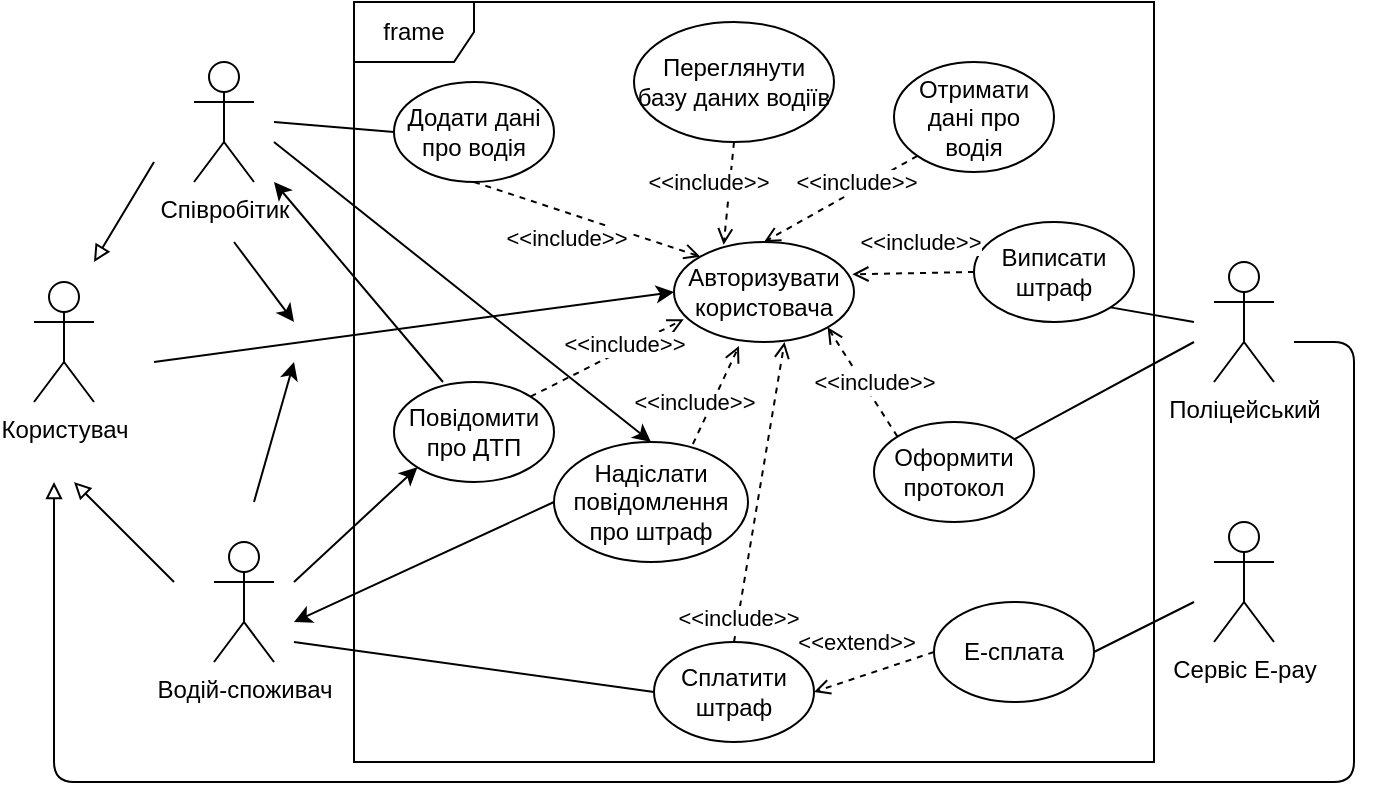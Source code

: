<mxfile version="20.3.0" type="device"><diagram id="FDd4YQc1e4MrZcSBDUj9" name="Страница 1"><mxGraphModel dx="786" dy="417" grid="1" gridSize="10" guides="1" tooltips="1" connect="1" arrows="1" fold="1" page="1" pageScale="1" pageWidth="827" pageHeight="1169" math="0" shadow="0"><root><mxCell id="0"/><mxCell id="1" parent="0"/><mxCell id="LyLvpFYDgCqZh65iZoA7-15" value="frame" style="shape=umlFrame;whiteSpace=wrap;html=1;" parent="1" vertex="1"><mxGeometry x="190" y="140" width="400" height="380" as="geometry"/></mxCell><mxCell id="LyLvpFYDgCqZh65iZoA7-2" value="Користувач" style="shape=umlActor;verticalLabelPosition=bottom;verticalAlign=top;html=1;outlineConnect=0;" parent="1" vertex="1"><mxGeometry x="30" y="280" width="30" height="60" as="geometry"/></mxCell><mxCell id="LyLvpFYDgCqZh65iZoA7-3" value="Співробітик" style="shape=umlActor;verticalLabelPosition=bottom;verticalAlign=top;html=1;outlineConnect=0;" parent="1" vertex="1"><mxGeometry x="110" y="170" width="30" height="60" as="geometry"/></mxCell><mxCell id="LyLvpFYDgCqZh65iZoA7-4" value="Водій-споживач" style="shape=umlActor;verticalLabelPosition=bottom;verticalAlign=top;html=1;outlineConnect=0;" parent="1" vertex="1"><mxGeometry x="120" y="410" width="30" height="60" as="geometry"/></mxCell><mxCell id="LyLvpFYDgCqZh65iZoA7-5" value="Поліцейський" style="shape=umlActor;verticalLabelPosition=bottom;verticalAlign=top;html=1;outlineConnect=0;" parent="1" vertex="1"><mxGeometry x="620" y="270" width="30" height="60" as="geometry"/></mxCell><mxCell id="LyLvpFYDgCqZh65iZoA7-7" value="Переглянути базу даних водіїв" style="ellipse;whiteSpace=wrap;html=1;" parent="1" vertex="1"><mxGeometry x="330" y="150" width="100" height="60" as="geometry"/></mxCell><mxCell id="LyLvpFYDgCqZh65iZoA7-8" value="&lt;font style=&quot;vertical-align: inherit;&quot;&gt;&lt;font style=&quot;vertical-align: inherit;&quot;&gt;Сплатити штраф&lt;/font&gt;&lt;/font&gt;" style="ellipse;whiteSpace=wrap;html=1;" parent="1" vertex="1"><mxGeometry x="340" y="460" width="80" height="50" as="geometry"/></mxCell><mxCell id="LyLvpFYDgCqZh65iZoA7-9" value="Авторизувати користовача" style="ellipse;whiteSpace=wrap;html=1;" parent="1" vertex="1"><mxGeometry x="350" y="260" width="90" height="50" as="geometry"/></mxCell><mxCell id="LyLvpFYDgCqZh65iZoA7-17" value="" style="endArrow=block;html=1;endFill=0;" parent="1" edge="1"><mxGeometry width="50" height="50" relative="1" as="geometry"><mxPoint x="100" y="430" as="sourcePoint"/><mxPoint x="50" y="380" as="targetPoint"/></mxGeometry></mxCell><mxCell id="LyLvpFYDgCqZh65iZoA7-18" value="" style="endArrow=block;html=1;endFill=0;" parent="1" edge="1"><mxGeometry width="50" height="50" relative="1" as="geometry"><mxPoint x="90" y="220" as="sourcePoint"/><mxPoint x="60" y="270" as="targetPoint"/></mxGeometry></mxCell><mxCell id="LyLvpFYDgCqZh65iZoA7-19" value="" style="endArrow=none;html=1;entryX=0;entryY=0.5;entryDx=0;entryDy=0;endFill=0;" parent="1" target="LyLvpFYDgCqZh65iZoA7-8" edge="1"><mxGeometry width="50" height="50" relative="1" as="geometry"><mxPoint x="160" y="460" as="sourcePoint"/><mxPoint x="100" y="30" as="targetPoint"/><Array as="points"/></mxGeometry></mxCell><mxCell id="LyLvpFYDgCqZh65iZoA7-22" value="Додати дані про водія" style="ellipse;whiteSpace=wrap;html=1;" parent="1" vertex="1"><mxGeometry x="210" y="180" width="80" height="50" as="geometry"/></mxCell><mxCell id="LyLvpFYDgCqZh65iZoA7-25" value="Надіслати повідомлення про штраф" style="ellipse;whiteSpace=wrap;html=1;" parent="1" vertex="1"><mxGeometry x="290" y="360" width="97" height="60" as="geometry"/></mxCell><mxCell id="LyLvpFYDgCqZh65iZoA7-26" value="Отримати дані про водія" style="ellipse;whiteSpace=wrap;html=1;" parent="1" vertex="1"><mxGeometry x="460" y="170" width="80" height="55" as="geometry"/></mxCell><mxCell id="LyLvpFYDgCqZh65iZoA7-27" value="Повідомити про ДТП" style="ellipse;whiteSpace=wrap;html=1;" parent="1" vertex="1"><mxGeometry x="210" y="330" width="80" height="50" as="geometry"/></mxCell><mxCell id="LyLvpFYDgCqZh65iZoA7-28" value="Оформити протокол" style="ellipse;whiteSpace=wrap;html=1;" parent="1" vertex="1"><mxGeometry x="450" y="350" width="80" height="50" as="geometry"/></mxCell><mxCell id="LyLvpFYDgCqZh65iZoA7-29" value="Виписати штраф" style="ellipse;whiteSpace=wrap;html=1;" parent="1" vertex="1"><mxGeometry x="500" y="250" width="80" height="50" as="geometry"/></mxCell><mxCell id="LyLvpFYDgCqZh65iZoA7-30" value="" style="endArrow=classic;html=1;entryX=0;entryY=0.5;entryDx=0;entryDy=0;" parent="1" target="LyLvpFYDgCqZh65iZoA7-9" edge="1"><mxGeometry width="50" height="50" relative="1" as="geometry"><mxPoint x="90" y="320" as="sourcePoint"/><mxPoint x="310" y="455" as="targetPoint"/><Array as="points"/></mxGeometry></mxCell><mxCell id="LyLvpFYDgCqZh65iZoA7-32" value="" style="endArrow=open;dashed=1;html=1;strokeWidth=1;entryX=0.614;entryY=1.001;entryDx=0;entryDy=0;exitX=0.5;exitY=0;exitDx=0;exitDy=0;endFill=0;entryPerimeter=0;" parent="1" source="LyLvpFYDgCqZh65iZoA7-8" target="LyLvpFYDgCqZh65iZoA7-9" edge="1"><mxGeometry width="50" height="50" relative="1" as="geometry"><mxPoint x="370" y="440" as="sourcePoint"/><mxPoint x="420" y="390" as="targetPoint"/></mxGeometry></mxCell><mxCell id="bnA_h3N-HIE2d0vUiC1v-1" value="&lt;font style=&quot;vertical-align: inherit;&quot;&gt;&lt;font style=&quot;vertical-align: inherit;&quot;&gt;&amp;lt;&amp;lt;include&amp;gt;&amp;gt;&lt;/font&gt;&lt;/font&gt;" style="edgeLabel;html=1;align=center;verticalAlign=middle;resizable=0;points=[];" vertex="1" connectable="0" parent="LyLvpFYDgCqZh65iZoA7-32"><mxGeometry x="0.006" relative="1" as="geometry"><mxPoint x="-11" y="63" as="offset"/></mxGeometry></mxCell><mxCell id="LyLvpFYDgCqZh65iZoA7-33" value="" style="endArrow=open;dashed=1;html=1;strokeWidth=1;entryX=0.054;entryY=0.773;entryDx=0;entryDy=0;exitX=1;exitY=0;exitDx=0;exitDy=0;endFill=0;entryPerimeter=0;" parent="1" source="LyLvpFYDgCqZh65iZoA7-27" target="LyLvpFYDgCqZh65iZoA7-9" edge="1"><mxGeometry width="50" height="50" relative="1" as="geometry"><mxPoint x="150" y="510" as="sourcePoint"/><mxPoint x="171.716" y="452.678" as="targetPoint"/><Array as="points"/></mxGeometry></mxCell><mxCell id="bnA_h3N-HIE2d0vUiC1v-18" value="&amp;lt;&amp;lt;include&amp;gt;&amp;gt;" style="edgeLabel;html=1;align=center;verticalAlign=middle;resizable=0;points=[];" vertex="1" connectable="0" parent="LyLvpFYDgCqZh65iZoA7-33"><mxGeometry x="-0.037" y="2" relative="1" as="geometry"><mxPoint x="10" y="-6" as="offset"/></mxGeometry></mxCell><mxCell id="LyLvpFYDgCqZh65iZoA7-39" value="" style="endArrow=classic;html=1;strokeWidth=1;" parent="1" edge="1"><mxGeometry width="50" height="50" relative="1" as="geometry"><mxPoint x="130" y="260" as="sourcePoint"/><mxPoint x="160" y="300" as="targetPoint"/></mxGeometry></mxCell><mxCell id="LyLvpFYDgCqZh65iZoA7-48" value="E-сплата" style="ellipse;whiteSpace=wrap;html=1;" parent="1" vertex="1"><mxGeometry x="480" y="440" width="80" height="50" as="geometry"/></mxCell><mxCell id="LyLvpFYDgCqZh65iZoA7-49" value="Сервіс E-pay" style="shape=umlActor;verticalLabelPosition=bottom;verticalAlign=top;html=1;outlineConnect=0;" parent="1" vertex="1"><mxGeometry x="620" y="400" width="30" height="60" as="geometry"/></mxCell><mxCell id="bnA_h3N-HIE2d0vUiC1v-2" value="" style="endArrow=open;dashed=1;html=1;strokeWidth=1;entryX=0;entryY=0;entryDx=0;entryDy=0;exitX=0.5;exitY=1;exitDx=0;exitDy=0;endFill=0;" edge="1" parent="1" source="LyLvpFYDgCqZh65iZoA7-22" target="LyLvpFYDgCqZh65iZoA7-9"><mxGeometry width="50" height="50" relative="1" as="geometry"><mxPoint x="372.284" y="437.322" as="sourcePoint"/><mxPoint x="395.716" y="322.678" as="targetPoint"/></mxGeometry></mxCell><mxCell id="bnA_h3N-HIE2d0vUiC1v-3" value="&lt;font style=&quot;vertical-align: inherit;&quot;&gt;&lt;font style=&quot;vertical-align: inherit;&quot;&gt;&amp;lt;&amp;lt;include&amp;gt;&amp;gt;&lt;/font&gt;&lt;/font&gt;" style="edgeLabel;html=1;align=center;verticalAlign=middle;resizable=0;points=[];" vertex="1" connectable="0" parent="bnA_h3N-HIE2d0vUiC1v-2"><mxGeometry x="0.006" relative="1" as="geometry"><mxPoint x="-11" y="9" as="offset"/></mxGeometry></mxCell><mxCell id="bnA_h3N-HIE2d0vUiC1v-4" value="" style="endArrow=open;dashed=1;html=1;strokeWidth=1;entryX=1;entryY=1;entryDx=0;entryDy=0;endFill=0;exitX=0;exitY=0;exitDx=0;exitDy=0;" edge="1" parent="1" source="LyLvpFYDgCqZh65iZoA7-28" target="LyLvpFYDgCqZh65iZoA7-9"><mxGeometry width="50" height="50" relative="1" as="geometry"><mxPoint x="510" y="280" as="sourcePoint"/><mxPoint x="411.716" y="282.322" as="targetPoint"/></mxGeometry></mxCell><mxCell id="bnA_h3N-HIE2d0vUiC1v-5" value="&lt;font style=&quot;vertical-align: inherit;&quot;&gt;&lt;font style=&quot;vertical-align: inherit;&quot;&gt;&amp;lt;&amp;lt;include&amp;gt;&amp;gt;&lt;/font&gt;&lt;/font&gt;" style="edgeLabel;html=1;align=center;verticalAlign=middle;resizable=0;points=[];" vertex="1" connectable="0" parent="bnA_h3N-HIE2d0vUiC1v-4"><mxGeometry x="0.006" relative="1" as="geometry"><mxPoint x="6" as="offset"/></mxGeometry></mxCell><mxCell id="bnA_h3N-HIE2d0vUiC1v-6" value="" style="endArrow=classic;html=1;strokeWidth=1;" edge="1" parent="1"><mxGeometry width="50" height="50" relative="1" as="geometry"><mxPoint x="140" y="390" as="sourcePoint"/><mxPoint x="160" y="320" as="targetPoint"/></mxGeometry></mxCell><mxCell id="bnA_h3N-HIE2d0vUiC1v-7" value="" style="endArrow=none;html=1;rounded=0;entryX=0;entryY=0.5;entryDx=0;entryDy=0;" edge="1" parent="1" target="LyLvpFYDgCqZh65iZoA7-22"><mxGeometry width="50" height="50" relative="1" as="geometry"><mxPoint x="150" y="200" as="sourcePoint"/><mxPoint x="350" y="270" as="targetPoint"/></mxGeometry></mxCell><mxCell id="bnA_h3N-HIE2d0vUiC1v-8" value="" style="endArrow=none;html=1;rounded=0;exitX=1;exitY=0.5;exitDx=0;exitDy=0;" edge="1" parent="1" source="LyLvpFYDgCqZh65iZoA7-48"><mxGeometry width="50" height="50" relative="1" as="geometry"><mxPoint x="480" y="360" as="sourcePoint"/><mxPoint x="610" y="440" as="targetPoint"/></mxGeometry></mxCell><mxCell id="bnA_h3N-HIE2d0vUiC1v-9" value="" style="endArrow=open;dashed=1;html=1;strokeWidth=1;entryX=1;entryY=0.5;entryDx=0;entryDy=0;exitX=0;exitY=0.5;exitDx=0;exitDy=0;endFill=0;" edge="1" parent="1" source="LyLvpFYDgCqZh65iZoA7-48" target="LyLvpFYDgCqZh65iZoA7-8"><mxGeometry width="50" height="50" relative="1" as="geometry"><mxPoint x="330" y="350" as="sourcePoint"/><mxPoint x="394.86" y="313.65" as="targetPoint"/><Array as="points"/></mxGeometry></mxCell><mxCell id="bnA_h3N-HIE2d0vUiC1v-23" value="&amp;lt;&amp;lt;extend&amp;gt;&amp;gt;" style="edgeLabel;html=1;align=center;verticalAlign=middle;resizable=0;points=[];" vertex="1" connectable="0" parent="bnA_h3N-HIE2d0vUiC1v-9"><mxGeometry x="-0.029" y="1" relative="1" as="geometry"><mxPoint x="-11" y="-16" as="offset"/></mxGeometry></mxCell><mxCell id="bnA_h3N-HIE2d0vUiC1v-11" value="" style="endArrow=block;html=1;endFill=0;" edge="1" parent="1"><mxGeometry width="50" height="50" relative="1" as="geometry"><mxPoint x="660" y="310" as="sourcePoint"/><mxPoint x="40" y="380" as="targetPoint"/><Array as="points"><mxPoint x="690" y="310"/><mxPoint x="690" y="530"/><mxPoint x="40" y="530"/></Array></mxGeometry></mxCell><mxCell id="bnA_h3N-HIE2d0vUiC1v-12" value="" style="endArrow=open;dashed=1;html=1;strokeWidth=1;entryX=0.276;entryY=0.027;entryDx=0;entryDy=0;exitX=0.5;exitY=1;exitDx=0;exitDy=0;endFill=0;entryPerimeter=0;" edge="1" parent="1" source="LyLvpFYDgCqZh65iZoA7-7" target="LyLvpFYDgCqZh65iZoA7-9"><mxGeometry width="50" height="50" relative="1" as="geometry"><mxPoint x="290.0" y="250" as="sourcePoint"/><mxPoint x="372.992" y="277.427" as="targetPoint"/></mxGeometry></mxCell><mxCell id="bnA_h3N-HIE2d0vUiC1v-13" value="&lt;font style=&quot;vertical-align: inherit;&quot;&gt;&lt;font style=&quot;vertical-align: inherit;&quot;&gt;&amp;lt;&amp;lt;include&amp;gt;&amp;gt;&lt;/font&gt;&lt;/font&gt;" style="edgeLabel;html=1;align=center;verticalAlign=middle;resizable=0;points=[];" vertex="1" connectable="0" parent="bnA_h3N-HIE2d0vUiC1v-12"><mxGeometry x="0.006" relative="1" as="geometry"><mxPoint x="-11" y="-6" as="offset"/></mxGeometry></mxCell><mxCell id="bnA_h3N-HIE2d0vUiC1v-14" value="" style="endArrow=open;dashed=1;html=1;strokeWidth=1;entryX=0.5;entryY=0;entryDx=0;entryDy=0;exitX=0;exitY=1;exitDx=0;exitDy=0;endFill=0;" edge="1" parent="1" source="LyLvpFYDgCqZh65iZoA7-26" target="LyLvpFYDgCqZh65iZoA7-9"><mxGeometry width="50" height="50" relative="1" as="geometry"><mxPoint x="340.0" y="220" as="sourcePoint"/><mxPoint x="384.84" y="271.35" as="targetPoint"/></mxGeometry></mxCell><mxCell id="bnA_h3N-HIE2d0vUiC1v-15" value="&lt;font style=&quot;vertical-align: inherit;&quot;&gt;&lt;font style=&quot;vertical-align: inherit;&quot;&gt;&amp;lt;&amp;lt;include&amp;gt;&amp;gt;&lt;/font&gt;&lt;/font&gt;" style="edgeLabel;html=1;align=center;verticalAlign=middle;resizable=0;points=[];" vertex="1" connectable="0" parent="bnA_h3N-HIE2d0vUiC1v-14"><mxGeometry x="0.006" relative="1" as="geometry"><mxPoint x="7" y="-9" as="offset"/></mxGeometry></mxCell><mxCell id="bnA_h3N-HIE2d0vUiC1v-16" value="" style="endArrow=classic;html=1;strokeWidth=1;entryX=0;entryY=1;entryDx=0;entryDy=0;" edge="1" parent="1" target="LyLvpFYDgCqZh65iZoA7-27"><mxGeometry width="50" height="50" relative="1" as="geometry"><mxPoint x="160" y="430" as="sourcePoint"/><mxPoint x="230.0" y="320" as="targetPoint"/></mxGeometry></mxCell><mxCell id="bnA_h3N-HIE2d0vUiC1v-17" value="" style="endArrow=classic;html=1;strokeWidth=1;exitX=0.306;exitY=0;exitDx=0;exitDy=0;exitPerimeter=0;" edge="1" parent="1" source="LyLvpFYDgCqZh65iZoA7-27"><mxGeometry width="50" height="50" relative="1" as="geometry"><mxPoint x="170" y="440" as="sourcePoint"/><mxPoint x="150" y="230" as="targetPoint"/></mxGeometry></mxCell><mxCell id="bnA_h3N-HIE2d0vUiC1v-19" value="" style="endArrow=open;dashed=1;html=1;strokeWidth=1;entryX=0.991;entryY=0.323;entryDx=0;entryDy=0;exitX=0;exitY=0.5;exitDx=0;exitDy=0;endFill=0;entryPerimeter=0;" edge="1" parent="1" source="LyLvpFYDgCqZh65iZoA7-29" target="LyLvpFYDgCqZh65iZoA7-9"><mxGeometry width="50" height="50" relative="1" as="geometry"><mxPoint x="494.77" y="276.82" as="sourcePoint"/><mxPoint x="440" y="273.17" as="targetPoint"/></mxGeometry></mxCell><mxCell id="bnA_h3N-HIE2d0vUiC1v-20" value="&lt;font style=&quot;vertical-align: inherit;&quot;&gt;&lt;font style=&quot;vertical-align: inherit;&quot;&gt;&amp;lt;&amp;lt;include&amp;gt;&amp;gt;&lt;/font&gt;&lt;/font&gt;" style="edgeLabel;html=1;align=center;verticalAlign=middle;resizable=0;points=[];" vertex="1" connectable="0" parent="bnA_h3N-HIE2d0vUiC1v-19"><mxGeometry x="0.006" relative="1" as="geometry"><mxPoint x="3" y="-16" as="offset"/></mxGeometry></mxCell><mxCell id="bnA_h3N-HIE2d0vUiC1v-21" value="" style="endArrow=classic;html=1;strokeWidth=1;exitX=0;exitY=0.5;exitDx=0;exitDy=0;" edge="1" parent="1" source="LyLvpFYDgCqZh65iZoA7-25"><mxGeometry width="50" height="50" relative="1" as="geometry"><mxPoint x="170" y="440" as="sourcePoint"/><mxPoint x="160" y="450" as="targetPoint"/></mxGeometry></mxCell><mxCell id="bnA_h3N-HIE2d0vUiC1v-22" value="" style="endArrow=classic;html=1;strokeWidth=1;entryX=0.5;entryY=0;entryDx=0;entryDy=0;" edge="1" parent="1" target="LyLvpFYDgCqZh65iZoA7-25"><mxGeometry width="50" height="50" relative="1" as="geometry"><mxPoint x="150" y="210" as="sourcePoint"/><mxPoint x="170" y="460" as="targetPoint"/></mxGeometry></mxCell><mxCell id="bnA_h3N-HIE2d0vUiC1v-24" value="" style="endArrow=none;html=1;rounded=0;" edge="1" parent="1" source="LyLvpFYDgCqZh65iZoA7-28"><mxGeometry width="50" height="50" relative="1" as="geometry"><mxPoint x="440" y="340" as="sourcePoint"/><mxPoint x="610" y="310" as="targetPoint"/></mxGeometry></mxCell><mxCell id="bnA_h3N-HIE2d0vUiC1v-25" value="" style="endArrow=none;html=1;rounded=0;exitX=1;exitY=1;exitDx=0;exitDy=0;" edge="1" parent="1" source="LyLvpFYDgCqZh65iZoA7-29"><mxGeometry width="50" height="50" relative="1" as="geometry"><mxPoint x="530.358" y="368.721" as="sourcePoint"/><mxPoint x="610" y="300" as="targetPoint"/></mxGeometry></mxCell><mxCell id="bnA_h3N-HIE2d0vUiC1v-26" value="" style="endArrow=open;dashed=1;html=1;strokeWidth=1;entryX=0.361;entryY=1.04;entryDx=0;entryDy=0;exitX=0.716;exitY=0.017;exitDx=0;exitDy=0;endFill=0;entryPerimeter=0;exitPerimeter=0;" edge="1" parent="1" source="LyLvpFYDgCqZh65iZoA7-25" target="LyLvpFYDgCqZh65iZoA7-9"><mxGeometry width="50" height="50" relative="1" as="geometry"><mxPoint x="288.284" y="347.322" as="sourcePoint"/><mxPoint x="364.86" y="308.65" as="targetPoint"/><Array as="points"/></mxGeometry></mxCell><mxCell id="bnA_h3N-HIE2d0vUiC1v-27" value="&amp;lt;&amp;lt;include&amp;gt;&amp;gt;" style="edgeLabel;html=1;align=center;verticalAlign=middle;resizable=0;points=[];" vertex="1" connectable="0" parent="bnA_h3N-HIE2d0vUiC1v-26"><mxGeometry x="-0.037" y="2" relative="1" as="geometry"><mxPoint x="-9" y="3" as="offset"/></mxGeometry></mxCell></root></mxGraphModel></diagram></mxfile>